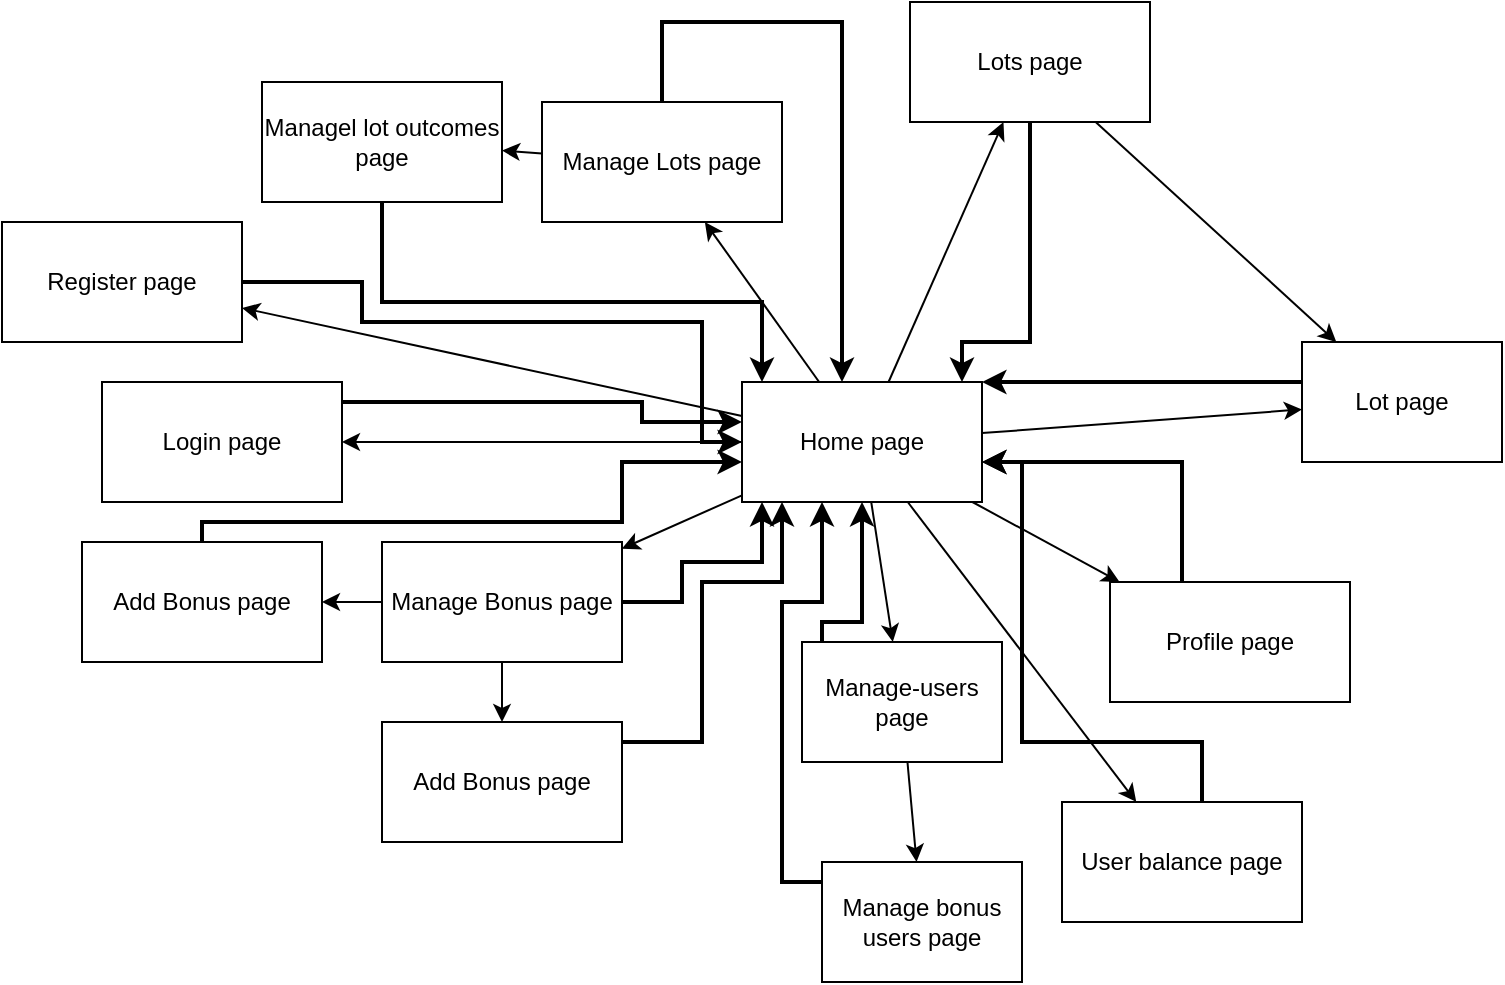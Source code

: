 <mxfile version="21.3.7" type="device">
  <diagram name="Страница 1" id="Ot0oDgV1GaOG8j3PzN40">
    <mxGraphModel dx="1816" dy="534" grid="1" gridSize="10" guides="1" tooltips="1" connect="1" arrows="1" fold="1" page="1" pageScale="1" pageWidth="827" pageHeight="1169" math="0" shadow="0">
      <root>
        <mxCell id="0" />
        <mxCell id="1" parent="0" />
        <mxCell id="C3SkV7mtEXE5GrYCg_pa-3" value="" style="rounded=0;orthogonalLoop=1;jettySize=auto;html=1;" edge="1" parent="1" source="C3SkV7mtEXE5GrYCg_pa-1" target="C3SkV7mtEXE5GrYCg_pa-2">
          <mxGeometry relative="1" as="geometry" />
        </mxCell>
        <mxCell id="C3SkV7mtEXE5GrYCg_pa-7" value="" style="rounded=0;orthogonalLoop=1;jettySize=auto;html=1;" edge="1" parent="1" source="C3SkV7mtEXE5GrYCg_pa-1" target="C3SkV7mtEXE5GrYCg_pa-4">
          <mxGeometry relative="1" as="geometry" />
        </mxCell>
        <mxCell id="C3SkV7mtEXE5GrYCg_pa-9" value="" style="rounded=0;orthogonalLoop=1;jettySize=auto;html=1;" edge="1" parent="1" source="C3SkV7mtEXE5GrYCg_pa-1" target="C3SkV7mtEXE5GrYCg_pa-8">
          <mxGeometry relative="1" as="geometry" />
        </mxCell>
        <mxCell id="C3SkV7mtEXE5GrYCg_pa-11" value="" style="rounded=0;orthogonalLoop=1;jettySize=auto;html=1;" edge="1" parent="1" source="C3SkV7mtEXE5GrYCg_pa-1" target="C3SkV7mtEXE5GrYCg_pa-10">
          <mxGeometry relative="1" as="geometry" />
        </mxCell>
        <mxCell id="C3SkV7mtEXE5GrYCg_pa-13" value="" style="rounded=0;orthogonalLoop=1;jettySize=auto;html=1;" edge="1" parent="1" source="C3SkV7mtEXE5GrYCg_pa-1" target="C3SkV7mtEXE5GrYCg_pa-12">
          <mxGeometry relative="1" as="geometry" />
        </mxCell>
        <mxCell id="C3SkV7mtEXE5GrYCg_pa-27" value="" style="rounded=0;orthogonalLoop=1;jettySize=auto;html=1;" edge="1" parent="1" source="C3SkV7mtEXE5GrYCg_pa-1" target="C3SkV7mtEXE5GrYCg_pa-26">
          <mxGeometry relative="1" as="geometry" />
        </mxCell>
        <mxCell id="C3SkV7mtEXE5GrYCg_pa-1" value="Home page" style="rounded=0;whiteSpace=wrap;html=1;" vertex="1" parent="1">
          <mxGeometry x="210" y="250" width="120" height="60" as="geometry" />
        </mxCell>
        <mxCell id="C3SkV7mtEXE5GrYCg_pa-2" value="Lot page" style="rounded=0;whiteSpace=wrap;html=1;" vertex="1" parent="1">
          <mxGeometry x="490" y="230" width="100" height="60" as="geometry" />
        </mxCell>
        <mxCell id="C3SkV7mtEXE5GrYCg_pa-6" value="" style="rounded=0;orthogonalLoop=1;jettySize=auto;html=1;" edge="1" parent="1" source="C3SkV7mtEXE5GrYCg_pa-4" target="C3SkV7mtEXE5GrYCg_pa-5">
          <mxGeometry relative="1" as="geometry" />
        </mxCell>
        <mxCell id="C3SkV7mtEXE5GrYCg_pa-4" value="Manage-users page" style="rounded=0;whiteSpace=wrap;html=1;" vertex="1" parent="1">
          <mxGeometry x="240" y="380" width="100" height="60" as="geometry" />
        </mxCell>
        <mxCell id="C3SkV7mtEXE5GrYCg_pa-5" value="Manage bonus users page" style="rounded=0;whiteSpace=wrap;html=1;" vertex="1" parent="1">
          <mxGeometry x="250" y="490" width="100" height="60" as="geometry" />
        </mxCell>
        <mxCell id="C3SkV7mtEXE5GrYCg_pa-19" value="" style="edgeStyle=orthogonalEdgeStyle;rounded=0;orthogonalLoop=1;jettySize=auto;html=1;" edge="1" parent="1" source="C3SkV7mtEXE5GrYCg_pa-8" target="C3SkV7mtEXE5GrYCg_pa-18">
          <mxGeometry relative="1" as="geometry" />
        </mxCell>
        <mxCell id="C3SkV7mtEXE5GrYCg_pa-21" value="" style="edgeStyle=orthogonalEdgeStyle;rounded=0;orthogonalLoop=1;jettySize=auto;html=1;" edge="1" parent="1" source="C3SkV7mtEXE5GrYCg_pa-8" target="C3SkV7mtEXE5GrYCg_pa-20">
          <mxGeometry relative="1" as="geometry" />
        </mxCell>
        <mxCell id="C3SkV7mtEXE5GrYCg_pa-8" value="Manage Bonus page" style="rounded=0;whiteSpace=wrap;html=1;" vertex="1" parent="1">
          <mxGeometry x="30" y="330" width="120" height="60" as="geometry" />
        </mxCell>
        <mxCell id="C3SkV7mtEXE5GrYCg_pa-17" value="" style="rounded=0;orthogonalLoop=1;jettySize=auto;html=1;" edge="1" parent="1" source="C3SkV7mtEXE5GrYCg_pa-10" target="C3SkV7mtEXE5GrYCg_pa-16">
          <mxGeometry relative="1" as="geometry" />
        </mxCell>
        <mxCell id="C3SkV7mtEXE5GrYCg_pa-10" value="Manage Lots page" style="rounded=0;whiteSpace=wrap;html=1;" vertex="1" parent="1">
          <mxGeometry x="110" y="110" width="120" height="60" as="geometry" />
        </mxCell>
        <mxCell id="C3SkV7mtEXE5GrYCg_pa-15" value="" style="rounded=0;orthogonalLoop=1;jettySize=auto;html=1;" edge="1" parent="1" source="C3SkV7mtEXE5GrYCg_pa-12" target="C3SkV7mtEXE5GrYCg_pa-2">
          <mxGeometry relative="1" as="geometry">
            <mxPoint x="450" y="150" as="targetPoint" />
          </mxGeometry>
        </mxCell>
        <mxCell id="C3SkV7mtEXE5GrYCg_pa-12" value="Lots page" style="rounded=0;whiteSpace=wrap;html=1;" vertex="1" parent="1">
          <mxGeometry x="294" y="60" width="120" height="60" as="geometry" />
        </mxCell>
        <mxCell id="C3SkV7mtEXE5GrYCg_pa-16" value="Managel lot outcomes page" style="rounded=0;whiteSpace=wrap;html=1;" vertex="1" parent="1">
          <mxGeometry x="-30" y="100" width="120" height="60" as="geometry" />
        </mxCell>
        <mxCell id="C3SkV7mtEXE5GrYCg_pa-18" value="Add Bonus page" style="rounded=0;whiteSpace=wrap;html=1;" vertex="1" parent="1">
          <mxGeometry x="30" y="420" width="120" height="60" as="geometry" />
        </mxCell>
        <mxCell id="C3SkV7mtEXE5GrYCg_pa-20" value="Add Bonus page" style="rounded=0;whiteSpace=wrap;html=1;" vertex="1" parent="1">
          <mxGeometry x="-120" y="330" width="120" height="60" as="geometry" />
        </mxCell>
        <mxCell id="C3SkV7mtEXE5GrYCg_pa-22" value="Profile page" style="rounded=0;whiteSpace=wrap;html=1;" vertex="1" parent="1">
          <mxGeometry x="394" y="350" width="120" height="60" as="geometry" />
        </mxCell>
        <mxCell id="C3SkV7mtEXE5GrYCg_pa-23" value="" style="rounded=0;orthogonalLoop=1;jettySize=auto;html=1;" edge="1" parent="1" source="C3SkV7mtEXE5GrYCg_pa-1" target="C3SkV7mtEXE5GrYCg_pa-22">
          <mxGeometry relative="1" as="geometry">
            <mxPoint x="340" y="290" as="sourcePoint" />
            <mxPoint x="424" y="290" as="targetPoint" />
          </mxGeometry>
        </mxCell>
        <mxCell id="C3SkV7mtEXE5GrYCg_pa-24" value="User balance page" style="rounded=0;whiteSpace=wrap;html=1;" vertex="1" parent="1">
          <mxGeometry x="370" y="460" width="120" height="60" as="geometry" />
        </mxCell>
        <mxCell id="C3SkV7mtEXE5GrYCg_pa-25" value="" style="rounded=0;orthogonalLoop=1;jettySize=auto;html=1;" edge="1" parent="1" source="C3SkV7mtEXE5GrYCg_pa-1" target="C3SkV7mtEXE5GrYCg_pa-24">
          <mxGeometry relative="1" as="geometry">
            <mxPoint x="335" y="320" as="sourcePoint" />
            <mxPoint x="409" y="360" as="targetPoint" />
          </mxGeometry>
        </mxCell>
        <mxCell id="C3SkV7mtEXE5GrYCg_pa-26" value="Login page" style="rounded=0;whiteSpace=wrap;html=1;" vertex="1" parent="1">
          <mxGeometry x="-110" y="250" width="120" height="60" as="geometry" />
        </mxCell>
        <mxCell id="C3SkV7mtEXE5GrYCg_pa-28" value="Register page" style="rounded=0;whiteSpace=wrap;html=1;" vertex="1" parent="1">
          <mxGeometry x="-160" y="170" width="120" height="60" as="geometry" />
        </mxCell>
        <mxCell id="C3SkV7mtEXE5GrYCg_pa-29" value="" style="rounded=0;orthogonalLoop=1;jettySize=auto;html=1;" edge="1" parent="1" source="C3SkV7mtEXE5GrYCg_pa-1" target="C3SkV7mtEXE5GrYCg_pa-28">
          <mxGeometry relative="1" as="geometry">
            <mxPoint x="220" y="290" as="sourcePoint" />
            <mxPoint x="20" y="290" as="targetPoint" />
          </mxGeometry>
        </mxCell>
        <mxCell id="C3SkV7mtEXE5GrYCg_pa-30" value="" style="rounded=0;orthogonalLoop=1;jettySize=auto;html=1;strokeWidth=2;edgeStyle=orthogonalEdgeStyle;" edge="1" parent="1" source="C3SkV7mtEXE5GrYCg_pa-10" target="C3SkV7mtEXE5GrYCg_pa-1">
          <mxGeometry relative="1" as="geometry">
            <mxPoint x="266" y="260" as="sourcePoint" />
            <mxPoint x="194" y="110" as="targetPoint" />
            <Array as="points">
              <mxPoint x="260" y="70" />
            </Array>
          </mxGeometry>
        </mxCell>
        <mxCell id="C3SkV7mtEXE5GrYCg_pa-31" value="" style="rounded=0;orthogonalLoop=1;jettySize=auto;html=1;strokeWidth=2;edgeStyle=orthogonalEdgeStyle;" edge="1" parent="1" source="C3SkV7mtEXE5GrYCg_pa-16" target="C3SkV7mtEXE5GrYCg_pa-1">
          <mxGeometry relative="1" as="geometry">
            <mxPoint x="180" y="120" as="sourcePoint" />
            <mxPoint x="270" y="260" as="targetPoint" />
            <Array as="points">
              <mxPoint x="30" y="210" />
              <mxPoint x="220" y="210" />
            </Array>
          </mxGeometry>
        </mxCell>
        <mxCell id="C3SkV7mtEXE5GrYCg_pa-32" value="" style="rounded=0;orthogonalLoop=1;jettySize=auto;html=1;strokeWidth=2;edgeStyle=orthogonalEdgeStyle;" edge="1" parent="1" source="C3SkV7mtEXE5GrYCg_pa-12" target="C3SkV7mtEXE5GrYCg_pa-1">
          <mxGeometry relative="1" as="geometry">
            <mxPoint x="180" y="120" as="sourcePoint" />
            <mxPoint x="270" y="260" as="targetPoint" />
            <Array as="points">
              <mxPoint x="354" y="230" />
              <mxPoint x="320" y="230" />
            </Array>
          </mxGeometry>
        </mxCell>
        <mxCell id="C3SkV7mtEXE5GrYCg_pa-33" value="" style="rounded=0;orthogonalLoop=1;jettySize=auto;html=1;strokeWidth=2;edgeStyle=orthogonalEdgeStyle;" edge="1" parent="1" source="C3SkV7mtEXE5GrYCg_pa-2" target="C3SkV7mtEXE5GrYCg_pa-1">
          <mxGeometry relative="1" as="geometry">
            <mxPoint x="364" y="130" as="sourcePoint" />
            <mxPoint x="330" y="260" as="targetPoint" />
            <Array as="points">
              <mxPoint x="420" y="250" />
              <mxPoint x="420" y="250" />
            </Array>
          </mxGeometry>
        </mxCell>
        <mxCell id="C3SkV7mtEXE5GrYCg_pa-34" value="" style="rounded=0;orthogonalLoop=1;jettySize=auto;html=1;strokeWidth=2;edgeStyle=orthogonalEdgeStyle;" edge="1" parent="1" source="C3SkV7mtEXE5GrYCg_pa-22" target="C3SkV7mtEXE5GrYCg_pa-1">
          <mxGeometry relative="1" as="geometry">
            <mxPoint x="500" y="260" as="sourcePoint" />
            <mxPoint x="340" y="260" as="targetPoint" />
            <Array as="points">
              <mxPoint x="430" y="290" />
            </Array>
          </mxGeometry>
        </mxCell>
        <mxCell id="C3SkV7mtEXE5GrYCg_pa-35" value="" style="rounded=0;orthogonalLoop=1;jettySize=auto;html=1;strokeWidth=2;edgeStyle=orthogonalEdgeStyle;" edge="1" parent="1" source="C3SkV7mtEXE5GrYCg_pa-24" target="C3SkV7mtEXE5GrYCg_pa-1">
          <mxGeometry relative="1" as="geometry">
            <mxPoint x="440" y="360" as="sourcePoint" />
            <mxPoint x="340" y="300" as="targetPoint" />
            <Array as="points">
              <mxPoint x="440" y="430" />
              <mxPoint x="350" y="430" />
              <mxPoint x="350" y="290" />
            </Array>
          </mxGeometry>
        </mxCell>
        <mxCell id="C3SkV7mtEXE5GrYCg_pa-36" value="" style="rounded=0;orthogonalLoop=1;jettySize=auto;html=1;strokeWidth=2;edgeStyle=orthogonalEdgeStyle;" edge="1" parent="1" source="C3SkV7mtEXE5GrYCg_pa-4" target="C3SkV7mtEXE5GrYCg_pa-1">
          <mxGeometry relative="1" as="geometry">
            <mxPoint x="440" y="360" as="sourcePoint" />
            <mxPoint x="340" y="300" as="targetPoint" />
            <Array as="points">
              <mxPoint x="250" y="370" />
              <mxPoint x="270" y="370" />
            </Array>
          </mxGeometry>
        </mxCell>
        <mxCell id="C3SkV7mtEXE5GrYCg_pa-37" value="" style="rounded=0;orthogonalLoop=1;jettySize=auto;html=1;strokeWidth=2;edgeStyle=orthogonalEdgeStyle;" edge="1" parent="1" source="C3SkV7mtEXE5GrYCg_pa-5" target="C3SkV7mtEXE5GrYCg_pa-1">
          <mxGeometry relative="1" as="geometry">
            <mxPoint x="230" y="400" as="sourcePoint" />
            <mxPoint x="250" y="320" as="targetPoint" />
            <Array as="points">
              <mxPoint x="230" y="500" />
              <mxPoint x="230" y="360" />
              <mxPoint x="250" y="360" />
            </Array>
          </mxGeometry>
        </mxCell>
        <mxCell id="C3SkV7mtEXE5GrYCg_pa-39" value="" style="rounded=0;orthogonalLoop=1;jettySize=auto;html=1;strokeWidth=2;edgeStyle=orthogonalEdgeStyle;" edge="1" parent="1" source="C3SkV7mtEXE5GrYCg_pa-18" target="C3SkV7mtEXE5GrYCg_pa-1">
          <mxGeometry relative="1" as="geometry">
            <mxPoint x="260" y="510" as="sourcePoint" />
            <mxPoint x="260" y="320" as="targetPoint" />
            <Array as="points">
              <mxPoint x="190" y="430" />
              <mxPoint x="190" y="350" />
              <mxPoint x="230" y="350" />
            </Array>
          </mxGeometry>
        </mxCell>
        <mxCell id="C3SkV7mtEXE5GrYCg_pa-40" value="" style="rounded=0;orthogonalLoop=1;jettySize=auto;html=1;strokeWidth=2;edgeStyle=orthogonalEdgeStyle;" edge="1" parent="1" source="C3SkV7mtEXE5GrYCg_pa-8" target="C3SkV7mtEXE5GrYCg_pa-1">
          <mxGeometry relative="1" as="geometry">
            <mxPoint x="160" y="440" as="sourcePoint" />
            <mxPoint x="240" y="320" as="targetPoint" />
            <Array as="points">
              <mxPoint x="180" y="360" />
              <mxPoint x="180" y="340" />
              <mxPoint x="220" y="340" />
            </Array>
          </mxGeometry>
        </mxCell>
        <mxCell id="C3SkV7mtEXE5GrYCg_pa-41" value="" style="rounded=0;orthogonalLoop=1;jettySize=auto;html=1;strokeWidth=2;edgeStyle=orthogonalEdgeStyle;" edge="1" parent="1" source="C3SkV7mtEXE5GrYCg_pa-20" target="C3SkV7mtEXE5GrYCg_pa-1">
          <mxGeometry relative="1" as="geometry">
            <mxPoint x="160" y="370" as="sourcePoint" />
            <mxPoint x="230" y="320" as="targetPoint" />
            <Array as="points">
              <mxPoint x="-60" y="320" />
              <mxPoint x="150" y="320" />
              <mxPoint x="150" y="290" />
            </Array>
          </mxGeometry>
        </mxCell>
        <mxCell id="C3SkV7mtEXE5GrYCg_pa-42" value="" style="rounded=0;orthogonalLoop=1;jettySize=auto;html=1;strokeWidth=2;edgeStyle=orthogonalEdgeStyle;" edge="1" parent="1" source="C3SkV7mtEXE5GrYCg_pa-26" target="C3SkV7mtEXE5GrYCg_pa-1">
          <mxGeometry relative="1" as="geometry">
            <mxPoint x="-50" y="340" as="sourcePoint" />
            <mxPoint x="220" y="300" as="targetPoint" />
            <Array as="points">
              <mxPoint x="160" y="260" />
              <mxPoint x="160" y="270" />
            </Array>
          </mxGeometry>
        </mxCell>
        <mxCell id="C3SkV7mtEXE5GrYCg_pa-43" value="" style="rounded=0;orthogonalLoop=1;jettySize=auto;html=1;strokeWidth=2;edgeStyle=orthogonalEdgeStyle;" edge="1" parent="1" source="C3SkV7mtEXE5GrYCg_pa-28" target="C3SkV7mtEXE5GrYCg_pa-1">
          <mxGeometry relative="1" as="geometry">
            <mxPoint x="40" y="170" as="sourcePoint" />
            <mxPoint x="220" y="260" as="targetPoint" />
            <Array as="points">
              <mxPoint x="20" y="200" />
              <mxPoint x="20" y="220" />
              <mxPoint x="190" y="220" />
              <mxPoint x="190" y="280" />
            </Array>
          </mxGeometry>
        </mxCell>
      </root>
    </mxGraphModel>
  </diagram>
</mxfile>
